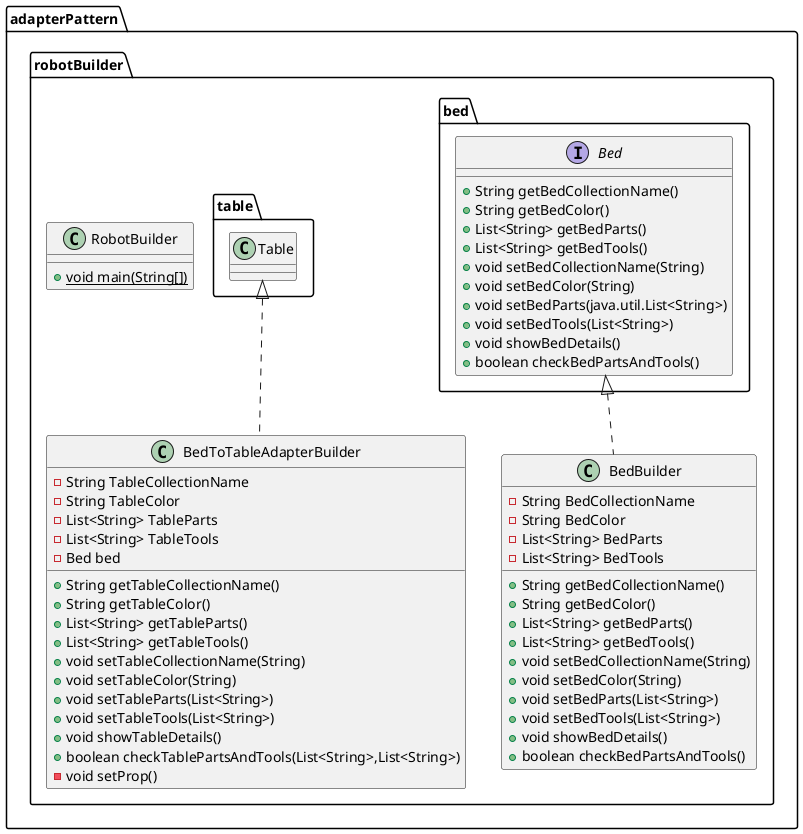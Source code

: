 @startuml
class adapterPattern.robotBuilder.RobotBuilder {
+ {static} void main(String[])
}
class adapterPattern.robotBuilder.BedToTableAdapterBuilder {
- String TableCollectionName
- String TableColor
- List<String> TableParts
- List<String> TableTools
- Bed bed
+ String getTableCollectionName()
+ String getTableColor()
+ List<String> getTableParts()
+ List<String> getTableTools()
+ void setTableCollectionName(String)
+ void setTableColor(String)
+ void setTableParts(List<String>)
+ void setTableTools(List<String>)
+ void showTableDetails()
+ boolean checkTablePartsAndTools(List<String>,List<String>)
- void setProp()
}
class adapterPattern.robotBuilder.BedBuilder {
- String BedCollectionName
- String BedColor
- List<String> BedParts
- List<String> BedTools
+ String getBedCollectionName()
+ String getBedColor()
+ List<String> getBedParts()
+ List<String> getBedTools()
+ void setBedCollectionName(String)
+ void setBedColor(String)
+ void setBedParts(List<String>)
+ void setBedTools(List<String>)
+ void showBedDetails()
+ boolean checkBedPartsAndTools()
}
interface adapterPattern.robotBuilder.bed.Bed {
+ String getBedCollectionName()
+ String getBedColor()
+ List<String> getBedParts()
+ List<String> getBedTools()
+ void setBedCollectionName(String)
+ void setBedColor(String)
+ void setBedParts(java.util.List<String>)
+ void setBedTools(List<String>)
+ void showBedDetails()
+ boolean checkBedPartsAndTools()
}


adapterPattern.robotBuilder.table.Table <|.. adapterPattern.robotBuilder.BedToTableAdapterBuilder
adapterPattern.robotBuilder.bed.Bed <|.. adapterPattern.robotBuilder.BedBuilder
@enduml